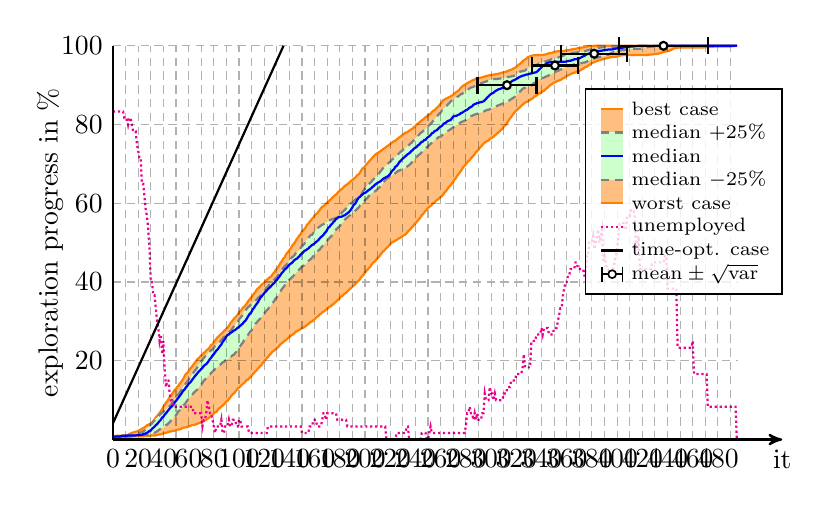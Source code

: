\begin{tikzpicture}[thick]


% plot data, scaled to 8cm
\begin{scope}[yscale=0.05, xscale=0.016]
\draw[draw=orange, fill=orange!50] (0.00, 0.50) -- (1.00, 0.50) -- (2.00, 0.63) -- (3.00, 0.63) -- (4.00, 0.63) -- (5.00, 0.63) -- (6.00, 0.63) -- (7.00, 0.63) -- (8.00, 0.63) -- (9.00, 0.63) -- (10.00, 0.63) -- (11.00, 0.63) -- (12.00, 0.63) -- (13.00, 0.63) -- (14.00, 0.75) -- (15.00, 0.75) -- (16.00, 0.83) -- (17.00, 0.83) -- (18.00, 0.83) -- (19.00, 0.83) -- (20.00, 0.83) -- (21.00, 0.83) -- (22.00, 0.83) -- (23.00, 0.83) -- (24.00, 0.83) -- (25.00, 0.94) -- (26.00, 0.94) -- (27.00, 0.94) -- (28.00, 0.94) -- (29.00, 0.94) -- (30.00, 1.05) -- (31.00, 1.05) -- (32.00, 1.05) -- (33.00, 1.05) -- (34.00, 1.05) -- (35.00, 1.18) -- (36.00, 1.24) -- (37.00, 1.31) -- (38.00, 1.31) -- (39.00, 1.43) -- (40.00, 1.55) -- (41.00, 1.64) -- (42.00, 1.71) -- (43.00, 1.79) -- (44.00, 1.88) -- (45.00, 2.05) -- (46.00, 2.05) -- (47.00, 2.18) -- (48.00, 2.18) -- (49.00, 2.27) -- (50.00, 2.39) -- (51.00, 2.52) -- (52.00, 2.52) -- (53.00, 2.61) -- (54.00, 2.72) -- (55.00, 2.91) -- (56.00, 3.04) -- (57.00, 3.09) -- (58.00, 3.09) -- (59.00, 3.18) -- (60.00, 3.32) -- (61.00, 3.40) -- (62.00, 3.56) -- (63.00, 3.66) -- (64.00, 3.66) -- (65.00, 3.76) -- (66.00, 3.89) -- (67.00, 4.02) -- (68.00, 4.14) -- (69.00, 4.22) -- (70.00, 4.43) -- (71.00, 4.56) -- (72.00, 4.79) -- (73.00, 4.88) -- (74.00, 5.08) -- (75.00, 5.25) -- (76.00, 5.49) -- (77.00, 5.76) -- (78.00, 6.04) -- (79.00, 6.25) -- (80.00, 6.64) -- (81.00, 6.93) -- (82.00, 7.03) -- (83.00, 7.44) -- (84.00, 7.89) -- (85.00, 8.06) -- (86.00, 8.39) -- (87.00, 8.61) -- (88.00, 8.93) -- (89.00, 9.23) -- (90.00, 9.67) -- (91.00, 9.87) -- (92.00, 10.28) -- (93.00, 10.68) -- (94.00, 11.16) -- (95.00, 11.51) -- (96.00, 11.70) -- (97.00, 12.12) -- (98.00, 12.56) -- (99.00, 12.94) -- (100.00, 13.20) -- (101.00, 13.48) -- (102.00, 13.84) -- (103.00, 14.15) -- (104.00, 14.32) -- (105.00, 14.67) -- (106.00, 15.11) -- (107.00, 15.19) -- (108.00, 15.52) -- (109.00, 15.84) -- (110.00, 16.24) -- (111.00, 16.59) -- (112.00, 16.94) -- (113.00, 17.30) -- (114.00, 17.60) -- (115.00, 18.04) -- (116.00, 18.32) -- (117.00, 18.74) -- (118.00, 18.98) -- (119.00, 19.53) -- (120.00, 19.96) -- (121.00, 20.34) -- (122.00, 20.65) -- (123.00, 20.97) -- (124.00, 21.41) -- (125.00, 21.70) -- (126.00, 22.11) -- (127.00, 22.42) -- (128.00, 22.62) -- (129.00, 22.95) -- (130.00, 23.20) -- (131.00, 23.44) -- (132.00, 23.81) -- (133.00, 24.23) -- (134.00, 24.46) -- (135.00, 24.69) -- (136.00, 25.02) -- (137.00, 25.23) -- (138.00, 25.51) -- (139.00, 25.80) -- (140.00, 26.05) -- (141.00, 26.30) -- (142.00, 26.55) -- (143.00, 26.73) -- (144.00, 27.00) -- (145.00, 27.38) -- (146.00, 27.51) -- (147.00, 27.75) -- (148.00, 27.90) -- (149.00, 28.07) -- (150.00, 28.32) -- (151.00, 28.40) -- (152.00, 28.63) -- (153.00, 28.83) -- (154.00, 29.11) -- (155.00, 29.31) -- (156.00, 29.64) -- (157.00, 29.87) -- (158.00, 29.98) -- (159.00, 30.27) -- (160.00, 30.56) -- (161.00, 30.87) -- (162.00, 31.18) -- (163.00, 31.36) -- (164.00, 31.77) -- (165.00, 31.97) -- (166.00, 32.29) -- (167.00, 32.50) -- (168.00, 32.67) -- (169.00, 32.94) -- (170.00, 33.23) -- (171.00, 33.51) -- (172.00, 33.77) -- (173.00, 33.90) -- (174.00, 34.25) -- (175.00, 34.38) -- (176.00, 34.74) -- (177.00, 35.02) -- (178.00, 35.36) -- (179.00, 35.63) -- (180.00, 35.94) -- (181.00, 36.37) -- (182.00, 36.48) -- (183.00, 36.85) -- (184.00, 37.08) -- (185.00, 37.23) -- (186.00, 37.65) -- (187.00, 37.91) -- (188.00, 38.30) -- (189.00, 38.51) -- (190.00, 38.82) -- (191.00, 39.12) -- (192.00, 39.41) -- (193.00, 39.76) -- (194.00, 40.06) -- (195.00, 40.35) -- (196.00, 40.77) -- (197.00, 41.26) -- (198.00, 41.56) -- (199.00, 41.94) -- (200.00, 42.47) -- (201.00, 42.84) -- (202.00, 43.10) -- (203.00, 43.55) -- (204.00, 43.79) -- (205.00, 44.38) -- (206.00, 44.76) -- (207.00, 45.07) -- (208.00, 45.30) -- (209.00, 45.78) -- (210.00, 46.11) -- (211.00, 46.42) -- (212.00, 46.83) -- (213.00, 47.28) -- (214.00, 47.69) -- (215.00, 47.92) -- (216.00, 48.30) -- (217.00, 48.61) -- (218.00, 48.90) -- (219.00, 49.30) -- (220.00, 49.69) -- (221.00, 49.97) -- (222.00, 50.23) -- (223.00, 50.28) -- (224.00, 50.53) -- (225.00, 50.69) -- (226.00, 50.88) -- (227.00, 51.11) -- (228.00, 51.29) -- (229.00, 51.45) -- (230.00, 51.74) -- (231.00, 51.90) -- (232.00, 52.09) -- (233.00, 52.40) -- (234.00, 52.81) -- (235.00, 53.13) -- (236.00, 53.42) -- (237.00, 53.86) -- (238.00, 54.12) -- (239.00, 54.61) -- (240.00, 54.92) -- (241.00, 55.29) -- (242.00, 55.70) -- (243.00, 56.03) -- (244.00, 56.45) -- (245.00, 56.99) -- (246.00, 57.23) -- (247.00, 57.68) -- (248.00, 58.09) -- (249.00, 58.41) -- (250.00, 58.87) -- (251.00, 59.13) -- (252.00, 59.30) -- (253.00, 59.63) -- (254.00, 60.02) -- (255.00, 60.12) -- (256.00, 60.55) -- (257.00, 60.82) -- (258.00, 61.02) -- (259.00, 61.33) -- (260.00, 61.67) -- (261.00, 61.84) -- (262.00, 62.25) -- (263.00, 62.69) -- (264.00, 63.05) -- (265.00, 63.42) -- (266.00, 63.93) -- (267.00, 64.29) -- (268.00, 64.64) -- (269.00, 65.06) -- (270.00, 65.54) -- (271.00, 66.06) -- (272.00, 66.35) -- (273.00, 66.95) -- (274.00, 67.34) -- (275.00, 67.78) -- (276.00, 68.18) -- (277.00, 68.73) -- (278.00, 69.23) -- (279.00, 69.51) -- (280.00, 69.92) -- (281.00, 70.30) -- (282.00, 70.74) -- (283.00, 70.95) -- (284.00, 71.41) -- (285.00, 71.72) -- (286.00, 72.10) -- (287.00, 72.49) -- (288.00, 72.96) -- (289.00, 73.29) -- (290.00, 73.57) -- (291.00, 74.11) -- (292.00, 74.38) -- (293.00, 74.76) -- (294.00, 75.11) -- (295.00, 75.44) -- (296.00, 75.63) -- (297.00, 75.84) -- (298.00, 75.95) -- (299.00, 76.37) -- (300.00, 76.53) -- (301.00, 76.73) -- (302.00, 76.92) -- (303.00, 77.23) -- (304.00, 77.48) -- (305.00, 77.77) -- (306.00, 78.06) -- (307.00, 78.34) -- (308.00, 78.68) -- (309.00, 78.90) -- (310.00, 79.49) -- (311.00, 79.78) -- (312.00, 80.00) -- (313.00, 80.56) -- (314.00, 81.08) -- (315.00, 81.56) -- (316.00, 81.94) -- (317.00, 82.38) -- (318.00, 82.85) -- (319.00, 83.22) -- (320.00, 83.54) -- (321.00, 83.83) -- (322.00, 84.17) -- (323.00, 84.42) -- (324.00, 84.76) -- (325.00, 85.04) -- (326.00, 85.32) -- (327.00, 85.59) -- (328.00, 85.73) -- (329.00, 85.84) -- (330.00, 86.09) -- (331.00, 86.27) -- (332.00, 86.48) -- (333.00, 86.65) -- (334.00, 86.94) -- (335.00, 87.23) -- (336.00, 87.35) -- (337.00, 87.62) -- (338.00, 87.90) -- (339.00, 87.95) -- (340.00, 88.22) -- (341.00, 88.47) -- (342.00, 88.58) -- (343.00, 88.91) -- (344.00, 89.17) -- (345.00, 89.41) -- (346.00, 89.75) -- (347.00, 90.02) -- (348.00, 90.23) -- (349.00, 90.41) -- (350.00, 90.64) -- (351.00, 90.80) -- (352.00, 90.95) -- (353.00, 91.08) -- (354.00, 91.20) -- (355.00, 91.31) -- (356.00, 91.48) -- (357.00, 91.79) -- (358.00, 91.85) -- (359.00, 92.09) -- (360.00, 92.33) -- (361.00, 92.50) -- (362.00, 92.63) -- (363.00, 92.81) -- (364.00, 92.96) -- (365.00, 93.12) -- (366.00, 93.12) -- (367.00, 93.29) -- (368.00, 93.47) -- (369.00, 93.54) -- (370.00, 93.65) -- (371.00, 93.81) -- (372.00, 94.01) -- (373.00, 94.21) -- (374.00, 94.40) -- (375.00, 94.66) -- (376.00, 94.70) -- (377.00, 94.98) -- (378.00, 95.13) -- (379.00, 95.41) -- (380.00, 95.61) -- (381.00, 95.72) -- (382.00, 95.88) -- (383.00, 96.00) -- (384.00, 96.11) -- (385.00, 96.29) -- (386.00, 96.30) -- (387.00, 96.42) -- (388.00, 96.58) -- (389.00, 96.59) -- (390.00, 96.74) -- (391.00, 96.83) -- (392.00, 96.83) -- (393.00, 96.94) -- (394.00, 97.05) -- (395.00, 97.10) -- (396.00, 97.14) -- (397.00, 97.15) -- (398.00, 97.17) -- (399.00, 97.23) -- (400.00, 97.25) -- (401.00, 97.37) -- (402.00, 97.44) -- (403.00, 97.57) -- (404.00, 97.57) -- (405.00, 97.63) -- (406.00, 97.65) -- (407.00, 97.65) -- (408.00, 97.66) -- (409.00, 97.66) -- (410.00, 97.66) -- (411.00, 97.66) -- (412.00, 97.66) -- (413.00, 97.66) -- (414.00, 97.66) -- (415.00, 97.66) -- (416.00, 97.66) -- (417.00, 97.66) -- (418.00, 97.67) -- (419.00, 97.68) -- (420.00, 97.68) -- (421.00, 97.68) -- (422.00, 97.68) -- (423.00, 97.69) -- (424.00, 97.69) -- (425.00, 97.74) -- (426.00, 97.76) -- (427.00, 97.78) -- (428.00, 97.82) -- (429.00, 97.86) -- (430.00, 97.91) -- (431.00, 97.91) -- (432.00, 97.99) -- (433.00, 98.04) -- (434.00, 98.11) -- (435.00, 98.22) -- (436.00, 98.34) -- (437.00, 98.44) -- (438.00, 98.53) -- (439.00, 98.60) -- (440.00, 98.68) -- (441.00, 98.71) -- (442.00, 98.82) -- (443.00, 98.97) -- (444.00, 99.21) -- (445.00, 99.33) -- (446.00, 99.43) -- (447.00, 99.49) -- (448.00, 99.52) -- (449.00, 99.54) -- (450.00, 99.54) -- (451.00, 99.54) -- (452.00, 99.54) -- (453.00, 99.54) -- (454.00, 99.54) -- (455.00, 99.54) -- (456.00, 99.54) -- (457.00, 99.54) -- (458.00, 99.54) -- (459.00, 99.55) -- (460.00, 99.56) -- (461.00, 99.56) -- (462.00, 99.56) -- (463.00, 99.56) -- (464.00, 99.56) -- (465.00, 99.56) -- (466.00, 99.57) -- (467.00, 99.58) -- (468.00, 99.59) -- (469.00, 99.60) -- (470.00, 99.63) -- (471.00, 99.65) -- (472.00, 99.67) -- (473.00, 99.69) -- (474.00, 99.72) -- (475.00, 99.74) -- (476.00, 99.76) -- (477.00, 99.80) -- (478.00, 99.81) -- (479.00, 99.81) -- (480.00, 99.81) -- (481.00, 99.81) -- (482.00, 99.81) -- (483.00, 99.81) -- (484.00, 99.81) -- (485.00, 99.81) -- (486.00, 99.81) -- (487.00, 99.81) -- (488.00, 99.82) -- (489.00, 99.82) -- (490.00, 99.84) -- (491.00, 99.89) -- (492.00, 99.89) -- (493.00, 99.95) -- (494.00, 99.99) -- (495.00, 100.00) -- (495.00, 100.00) -- (494.00, 100.00) -- (493.00, 100.00) -- (492.00, 100.00) -- (491.00, 100.00) -- (490.00, 100.00) -- (489.00, 100.00) -- (488.00, 100.00) -- (487.00, 100.00) -- (486.00, 100.00) -- (485.00, 100.00) -- (484.00, 100.00) -- (483.00, 100.00) -- (482.00, 100.00) -- (481.00, 100.00) -- (480.00, 100.00) -- (479.00, 100.00) -- (478.00, 100.00) -- (477.00, 100.00) -- (476.00, 100.00) -- (475.00, 100.00) -- (474.00, 100.00) -- (473.00, 100.00) -- (472.00, 100.00) -- (471.00, 100.00) -- (470.00, 100.00) -- (469.00, 100.00) -- (468.00, 100.00) -- (467.00, 100.00) -- (466.00, 100.00) -- (465.00, 100.00) -- (464.00, 100.00) -- (463.00, 100.00) -- (462.00, 100.00) -- (461.00, 100.00) -- (460.00, 100.00) -- (459.00, 100.00) -- (458.00, 100.00) -- (457.00, 100.00) -- (456.00, 100.00) -- (455.00, 100.00) -- (454.00, 100.00) -- (453.00, 100.00) -- (452.00, 100.00) -- (451.00, 100.00) -- (450.00, 100.00) -- (449.00, 100.00) -- (448.00, 100.00) -- (447.00, 100.00) -- (446.00, 100.00) -- (445.00, 100.00) -- (444.00, 100.00) -- (443.00, 100.00) -- (442.00, 100.00) -- (441.00, 100.00) -- (440.00, 100.00) -- (439.00, 100.00) -- (438.00, 100.00) -- (437.00, 100.00) -- (436.00, 100.00) -- (435.00, 100.00) -- (434.00, 100.00) -- (433.00, 100.00) -- (432.00, 100.00) -- (431.00, 100.00) -- (430.00, 100.00) -- (429.00, 100.00) -- (428.00, 100.00) -- (427.00, 100.00) -- (426.00, 100.00) -- (425.00, 100.00) -- (424.00, 100.00) -- (423.00, 100.00) -- (422.00, 100.00) -- (421.00, 100.00) -- (420.00, 100.00) -- (419.00, 100.00) -- (418.00, 100.00) -- (417.00, 100.00) -- (416.00, 100.00) -- (415.00, 100.00) -- (414.00, 100.00) -- (413.00, 100.00) -- (412.00, 100.00) -- (411.00, 100.00) -- (410.00, 100.00) -- (409.00, 100.00) -- (408.00, 100.00) -- (407.00, 100.00) -- (406.00, 100.00) -- (405.00, 100.00) -- (404.00, 100.00) -- (403.00, 100.00) -- (402.00, 100.00) -- (401.00, 100.00) -- (400.00, 100.00) -- (399.00, 100.00) -- (398.00, 100.00) -- (397.00, 100.00) -- (396.00, 100.00) -- (395.00, 100.00) -- (394.00, 100.00) -- (393.00, 100.00) -- (392.00, 100.00) -- (391.00, 100.00) -- (390.00, 100.00) -- (389.00, 100.00) -- (388.00, 100.00) -- (387.00, 100.00) -- (386.00, 100.00) -- (385.00, 100.00) -- (384.00, 100.00) -- (383.00, 100.00) -- (382.00, 100.00) -- (381.00, 99.98) -- (380.00, 99.98) -- (379.00, 99.97) -- (378.00, 99.94) -- (377.00, 99.89) -- (376.00, 99.82) -- (375.00, 99.73) -- (374.00, 99.65) -- (373.00, 99.59) -- (372.00, 99.56) -- (371.00, 99.49) -- (370.00, 99.47) -- (369.00, 99.41) -- (368.00, 99.31) -- (367.00, 99.22) -- (366.00, 99.22) -- (365.00, 99.15) -- (364.00, 99.08) -- (363.00, 99.00) -- (362.00, 98.95) -- (361.00, 98.88) -- (360.00, 98.79) -- (359.00, 98.79) -- (358.00, 98.73) -- (357.00, 98.66) -- (356.00, 98.63) -- (355.00, 98.63) -- (354.00, 98.63) -- (353.00, 98.62) -- (352.00, 98.57) -- (351.00, 98.51) -- (350.00, 98.39) -- (349.00, 98.30) -- (348.00, 98.20) -- (347.00, 98.11) -- (346.00, 98.10) -- (345.00, 98.01) -- (344.00, 97.89) -- (343.00, 97.77) -- (342.00, 97.74) -- (341.00, 97.69) -- (340.00, 97.68) -- (339.00, 97.68) -- (338.00, 97.68) -- (337.00, 97.66) -- (336.00, 97.66) -- (335.00, 97.62) -- (334.00, 97.60) -- (333.00, 97.53) -- (332.00, 97.46) -- (331.00, 97.35) -- (330.00, 97.20) -- (329.00, 97.06) -- (328.00, 96.71) -- (327.00, 96.51) -- (326.00, 96.34) -- (325.00, 96.05) -- (324.00, 95.69) -- (323.00, 95.45) -- (322.00, 95.24) -- (321.00, 94.91) -- (320.00, 94.64) -- (319.00, 94.40) -- (318.00, 94.28) -- (317.00, 94.08) -- (316.00, 93.90) -- (315.00, 93.88) -- (314.00, 93.67) -- (313.00, 93.55) -- (312.00, 93.44) -- (311.00, 93.35) -- (310.00, 93.28) -- (309.00, 93.19) -- (308.00, 93.11) -- (307.00, 93.01) -- (306.00, 92.92) -- (305.00, 92.86) -- (304.00, 92.79) -- (303.00, 92.73) -- (302.00, 92.69) -- (301.00, 92.67) -- (300.00, 92.60) -- (299.00, 92.54) -- (298.00, 92.45) -- (297.00, 92.38) -- (296.00, 92.33) -- (295.00, 92.19) -- (294.00, 92.10) -- (293.00, 92.01) -- (292.00, 91.92) -- (291.00, 91.86) -- (290.00, 91.81) -- (289.00, 91.73) -- (288.00, 91.64) -- (287.00, 91.44) -- (286.00, 91.33) -- (285.00, 91.21) -- (284.00, 91.00) -- (283.00, 90.82) -- (282.00, 90.65) -- (281.00, 90.50) -- (280.00, 90.28) -- (279.00, 90.09) -- (278.00, 89.89) -- (277.00, 89.66) -- (276.00, 89.34) -- (275.00, 88.95) -- (274.00, 88.59) -- (273.00, 88.38) -- (272.00, 88.13) -- (271.00, 87.90) -- (270.00, 87.57) -- (269.00, 87.34) -- (268.00, 87.20) -- (267.00, 87.01) -- (266.00, 86.85) -- (265.00, 86.66) -- (264.00, 86.56) -- (263.00, 86.31) -- (262.00, 86.17) -- (261.00, 85.74) -- (260.00, 85.28) -- (259.00, 84.96) -- (258.00, 84.52) -- (257.00, 84.26) -- (256.00, 83.91) -- (255.00, 83.60) -- (254.00, 83.49) -- (253.00, 83.15) -- (252.00, 82.75) -- (251.00, 82.56) -- (250.00, 82.32) -- (249.00, 82.03) -- (248.00, 81.89) -- (247.00, 81.58) -- (246.00, 81.26) -- (245.00, 81.09) -- (244.00, 80.78) -- (243.00, 80.51) -- (242.00, 80.19) -- (241.00, 80.08) -- (240.00, 79.65) -- (239.00, 79.37) -- (238.00, 79.05) -- (237.00, 78.80) -- (236.00, 78.69) -- (235.00, 78.40) -- (234.00, 78.17) -- (233.00, 77.99) -- (232.00, 77.95) -- (231.00, 77.66) -- (230.00, 77.42) -- (229.00, 77.11) -- (228.00, 76.96) -- (227.00, 76.66) -- (226.00, 76.44) -- (225.00, 76.18) -- (224.00, 75.81) -- (223.00, 75.81) -- (222.00, 75.54) -- (221.00, 75.25) -- (220.00, 75.06) -- (219.00, 74.81) -- (218.00, 74.56) -- (217.00, 74.39) -- (216.00, 74.11) -- (215.00, 73.90) -- (214.00, 73.68) -- (213.00, 73.42) -- (212.00, 73.16) -- (211.00, 72.99) -- (210.00, 72.74) -- (209.00, 72.59) -- (208.00, 72.35) -- (207.00, 71.97) -- (206.00, 71.65) -- (205.00, 71.29) -- (204.00, 70.90) -- (203.00, 70.60) -- (202.00, 70.14) -- (201.00, 69.88) -- (200.00, 69.40) -- (199.00, 68.98) -- (198.00, 68.87) -- (197.00, 68.38) -- (196.00, 67.78) -- (195.00, 67.37) -- (194.00, 67.18) -- (193.00, 66.81) -- (192.00, 66.42) -- (191.00, 66.31) -- (190.00, 65.89) -- (189.00, 65.75) -- (188.00, 65.41) -- (187.00, 65.15) -- (186.00, 64.79) -- (185.00, 64.71) -- (184.00, 64.35) -- (183.00, 64.14) -- (182.00, 63.71) -- (181.00, 63.52) -- (180.00, 63.16) -- (179.00, 62.95) -- (178.00, 62.57) -- (177.00, 62.22) -- (176.00, 62.01) -- (175.00, 61.71) -- (174.00, 61.42) -- (173.00, 61.03) -- (172.00, 60.80) -- (171.00, 60.40) -- (170.00, 60.17) -- (169.00, 59.88) -- (168.00, 59.60) -- (167.00, 59.25) -- (166.00, 59.11) -- (165.00, 58.74) -- (164.00, 58.25) -- (163.00, 57.88) -- (162.00, 57.47) -- (161.00, 57.23) -- (160.00, 56.90) -- (159.00, 56.36) -- (158.00, 56.10) -- (157.00, 55.66) -- (156.00, 55.30) -- (155.00, 54.83) -- (154.00, 54.59) -- (153.00, 53.94) -- (152.00, 53.49) -- (151.00, 53.10) -- (150.00, 52.80) -- (149.00, 52.16) -- (148.00, 51.90) -- (147.00, 51.35) -- (146.00, 51.02) -- (145.00, 50.43) -- (144.00, 49.91) -- (143.00, 49.57) -- (142.00, 49.11) -- (141.00, 48.55) -- (140.00, 48.08) -- (139.00, 47.67) -- (138.00, 47.31) -- (137.00, 46.81) -- (136.00, 46.17) -- (135.00, 45.90) -- (134.00, 45.29) -- (133.00, 44.90) -- (132.00, 44.35) -- (131.00, 43.74) -- (130.00, 43.42) -- (129.00, 43.02) -- (128.00, 42.46) -- (127.00, 42.11) -- (126.00, 41.65) -- (125.00, 41.31) -- (124.00, 41.13) -- (123.00, 40.82) -- (122.00, 40.52) -- (121.00, 40.26) -- (120.00, 39.88) -- (119.00, 39.61) -- (118.00, 39.38) -- (117.00, 38.95) -- (116.00, 38.66) -- (115.00, 38.35) -- (114.00, 38.06) -- (113.00, 37.47) -- (112.00, 37.10) -- (111.00, 36.62) -- (110.00, 36.22) -- (109.00, 35.82) -- (108.00, 35.39) -- (107.00, 35.02) -- (106.00, 34.45) -- (105.00, 34.08) -- (104.00, 33.66) -- (103.00, 33.48) -- (102.00, 32.93) -- (101.00, 32.65) -- (100.00, 32.27) -- (99.00, 31.73) -- (98.00, 31.34) -- (97.00, 31.02) -- (96.00, 30.65) -- (95.00, 30.25) -- (94.00, 29.82) -- (93.00, 29.47) -- (92.00, 28.87) -- (91.00, 28.49) -- (90.00, 28.11) -- (89.00, 27.84) -- (88.00, 27.54) -- (87.00, 27.15) -- (86.00, 26.87) -- (85.00, 26.62) -- (84.00, 26.23) -- (83.00, 25.98) -- (82.00, 25.54) -- (81.00, 25.19) -- (80.00, 24.65) -- (79.00, 24.15) -- (78.00, 24.04) -- (77.00, 23.55) -- (76.00, 23.06) -- (75.00, 22.85) -- (74.00, 22.59) -- (73.00, 22.19) -- (72.00, 21.98) -- (71.00, 21.58) -- (70.00, 21.38) -- (69.00, 20.97) -- (68.00, 20.65) -- (67.00, 20.43) -- (66.00, 19.95) -- (65.00, 19.55) -- (64.00, 19.07) -- (63.00, 18.64) -- (62.00, 18.29) -- (61.00, 17.87) -- (60.00, 17.39) -- (59.00, 16.91) -- (58.00, 16.72) -- (57.00, 16.17) -- (56.00, 15.54) -- (55.00, 15.05) -- (54.00, 14.55) -- (53.00, 14.26) -- (52.00, 13.65) -- (51.00, 13.38) -- (50.00, 12.87) -- (49.00, 12.58) -- (48.00, 12.09) -- (47.00, 11.67) -- (46.00, 11.09) -- (45.00, 10.83) -- (44.00, 10.20) -- (43.00, 9.65) -- (42.00, 9.30) -- (41.00, 8.82) -- (40.00, 8.30) -- (39.00, 7.72) -- (38.00, 7.20) -- (37.00, 6.76) -- (36.00, 6.34) -- (35.00, 5.94) -- (34.00, 5.61) -- (33.00, 5.09) -- (32.00, 4.62) -- (31.00, 4.31) -- (30.00, 4.11) -- (29.00, 3.95) -- (28.00, 3.69) -- (27.00, 3.61) -- (26.00, 3.34) -- (25.00, 3.10) -- (24.00, 2.91) -- (23.00, 2.73) -- (22.00, 2.50) -- (21.00, 2.37) -- (20.00, 2.22) -- (19.00, 2.01) -- (18.00, 2.01) -- (17.00, 1.88) -- (16.00, 1.78) -- (15.00, 1.69) -- (14.00, 1.58) -- (13.00, 1.38) -- (12.00, 1.23) -- (11.00, 1.10) -- (10.00, 1.10) -- (9.00, 1.02) -- (8.00, 1.02) -- (7.00, 1.02) -- (6.00, 0.98) -- (5.00, 0.98) -- (4.00, 0.98) -- (3.00, 0.95) -- (2.00, 0.84) -- (1.00, 0.79) -- (0.00, 0.69);
\draw[gray, densely dashed, fill=green!20] (0.00, 0.69) -- (1.00, 0.69) -- (2.00, 0.79) -- (3.00, 0.79) -- (4.00, 0.79) -- (5.00, 0.79) -- (6.00, 0.79) -- (7.00, 0.79) -- (8.00, 0.87) -- (9.00, 0.93) -- (10.00, 0.95) -- (11.00, 0.95) -- (12.00, 0.98) -- (13.00, 0.98) -- (14.00, 0.98) -- (15.00, 1.01) -- (16.00, 1.02) -- (17.00, 1.04) -- (18.00, 1.04) -- (19.00, 1.05) -- (20.00, 1.05) -- (21.00, 1.05) -- (22.00, 1.12) -- (23.00, 1.12) -- (24.00, 1.12) -- (25.00, 1.12) -- (26.00, 1.14) -- (27.00, 1.18) -- (28.00, 1.24) -- (29.00, 1.24) -- (30.00, 1.27) -- (31.00, 1.52) -- (32.00, 1.60) -- (33.00, 1.72) -- (34.00, 1.91) -- (35.00, 2.11) -- (36.00, 2.33) -- (37.00, 2.58) -- (38.00, 2.75) -- (39.00, 2.89) -- (40.00, 3.06) -- (41.00, 3.30) -- (42.00, 3.67) -- (43.00, 3.77) -- (44.00, 4.12) -- (45.00, 4.41) -- (46.00, 4.81) -- (47.00, 5.01) -- (48.00, 5.53) -- (49.00, 5.98) -- (50.00, 6.13) -- (51.00, 6.72) -- (52.00, 7.18) -- (53.00, 7.46) -- (54.00, 7.94) -- (55.00, 8.24) -- (56.00, 8.77) -- (57.00, 8.95) -- (58.00, 9.47) -- (59.00, 9.93) -- (60.00, 10.45) -- (61.00, 10.68) -- (62.00, 11.15) -- (63.00, 11.42) -- (64.00, 11.85) -- (65.00, 12.15) -- (66.00, 12.45) -- (67.00, 12.70) -- (68.00, 13.23) -- (69.00, 13.84) -- (70.00, 13.93) -- (71.00, 14.36) -- (72.00, 14.94) -- (73.00, 15.21) -- (74.00, 15.64) -- (75.00, 15.93) -- (76.00, 16.34) -- (77.00, 16.53) -- (78.00, 16.95) -- (79.00, 17.25) -- (80.00, 17.53) -- (81.00, 17.89) -- (82.00, 18.04) -- (83.00, 18.44) -- (84.00, 18.84) -- (85.00, 19.01) -- (86.00, 19.24) -- (87.00, 19.61) -- (88.00, 19.73) -- (89.00, 20.03) -- (90.00, 20.21) -- (91.00, 20.45) -- (92.00, 20.59) -- (93.00, 20.93) -- (94.00, 21.11) -- (95.00, 21.42) -- (96.00, 21.54) -- (97.00, 22.00) -- (98.00, 22.34) -- (99.00, 22.89) -- (100.00, 23.21) -- (101.00, 23.70) -- (102.00, 24.23) -- (103.00, 24.59) -- (104.00, 25.17) -- (105.00, 25.45) -- (106.00, 25.97) -- (107.00, 26.49) -- (108.00, 27.01) -- (109.00, 27.41) -- (110.00, 27.74) -- (111.00, 28.30) -- (112.00, 28.85) -- (113.00, 29.44) -- (114.00, 29.67) -- (115.00, 30.15) -- (116.00, 30.42) -- (117.00, 30.81) -- (118.00, 31.27) -- (119.00, 31.56) -- (120.00, 32.02) -- (121.00, 32.42) -- (122.00, 32.83) -- (123.00, 33.09) -- (124.00, 33.64) -- (125.00, 33.95) -- (126.00, 34.42) -- (127.00, 34.81) -- (128.00, 35.25) -- (129.00, 35.79) -- (130.00, 36.10) -- (131.00, 36.65) -- (132.00, 37.19) -- (133.00, 37.65) -- (134.00, 38.20) -- (135.00, 38.60) -- (136.00, 39.03) -- (137.00, 39.46) -- (138.00, 39.72) -- (139.00, 40.21) -- (140.00, 40.62) -- (141.00, 40.88) -- (142.00, 41.21) -- (143.00, 41.49) -- (144.00, 41.91) -- (145.00, 42.34) -- (146.00, 42.52) -- (147.00, 42.89) -- (148.00, 43.24) -- (149.00, 43.61) -- (150.00, 43.90) -- (151.00, 44.06) -- (152.00, 44.45) -- (153.00, 44.56) -- (154.00, 45.04) -- (155.00, 45.31) -- (156.00, 45.64) -- (157.00, 45.82) -- (158.00, 46.22) -- (159.00, 46.60) -- (160.00, 47.07) -- (161.00, 47.26) -- (162.00, 47.67) -- (163.00, 48.03) -- (164.00, 48.22) -- (165.00, 48.71) -- (166.00, 49.05) -- (167.00, 49.39) -- (168.00, 49.73) -- (169.00, 50.18) -- (170.00, 50.51) -- (171.00, 50.93) -- (172.00, 51.27) -- (173.00, 51.56) -- (174.00, 51.94) -- (175.00, 52.42) -- (176.00, 52.89) -- (177.00, 53.35) -- (178.00, 53.61) -- (179.00, 53.93) -- (180.00, 54.21) -- (181.00, 54.67) -- (182.00, 55.15) -- (183.00, 55.41) -- (184.00, 55.89) -- (185.00, 56.16) -- (186.00, 56.41) -- (187.00, 56.71) -- (188.00, 56.94) -- (189.00, 57.19) -- (190.00, 57.56) -- (191.00, 57.75) -- (192.00, 58.07) -- (193.00, 58.30) -- (194.00, 58.68) -- (195.00, 58.94) -- (196.00, 59.45) -- (197.00, 59.64) -- (198.00, 60.05) -- (199.00, 60.39) -- (200.00, 60.81) -- (201.00, 61.11) -- (202.00, 61.37) -- (203.00, 61.85) -- (204.00, 62.10) -- (205.00, 62.40) -- (206.00, 62.77) -- (207.00, 62.97) -- (208.00, 63.06) -- (209.00, 63.26) -- (210.00, 63.66) -- (211.00, 63.91) -- (212.00, 64.25) -- (213.00, 64.58) -- (214.00, 64.93) -- (215.00, 65.45) -- (216.00, 65.86) -- (217.00, 66.21) -- (218.00, 66.38) -- (219.00, 66.57) -- (220.00, 66.77) -- (221.00, 66.96) -- (222.00, 67.21) -- (223.00, 67.38) -- (224.00, 67.63) -- (225.00, 67.90) -- (226.00, 68.19) -- (227.00, 68.30) -- (228.00, 68.46) -- (229.00, 68.59) -- (230.00, 68.67) -- (231.00, 68.79) -- (232.00, 69.00) -- (233.00, 69.22) -- (234.00, 69.51) -- (235.00, 69.69) -- (236.00, 70.02) -- (237.00, 70.33) -- (238.00, 70.69) -- (239.00, 71.15) -- (240.00, 71.53) -- (241.00, 71.74) -- (242.00, 72.16) -- (243.00, 72.36) -- (244.00, 72.61) -- (245.00, 73.02) -- (246.00, 73.43) -- (247.00, 73.56) -- (248.00, 73.98) -- (249.00, 74.26) -- (250.00, 74.49) -- (251.00, 74.82) -- (252.00, 75.08) -- (253.00, 75.37) -- (254.00, 75.67) -- (255.00, 76.04) -- (256.00, 76.19) -- (257.00, 76.43) -- (258.00, 76.73) -- (259.00, 76.86) -- (260.00, 76.94) -- (261.00, 77.25) -- (262.00, 77.48) -- (263.00, 77.65) -- (264.00, 77.94) -- (265.00, 78.25) -- (266.00, 78.43) -- (267.00, 78.62) -- (268.00, 78.85) -- (269.00, 79.05) -- (270.00, 79.33) -- (271.00, 79.50) -- (272.00, 79.76) -- (273.00, 79.97) -- (274.00, 80.07) -- (275.00, 80.38) -- (276.00, 80.56) -- (277.00, 80.74) -- (278.00, 80.83) -- (279.00, 81.00) -- (280.00, 81.12) -- (281.00, 81.39) -- (282.00, 81.54) -- (283.00, 81.80) -- (284.00, 82.14) -- (285.00, 82.25) -- (286.00, 82.39) -- (287.00, 82.53) -- (288.00, 82.65) -- (289.00, 82.73) -- (290.00, 82.84) -- (291.00, 83.00) -- (292.00, 83.00) -- (293.00, 83.13) -- (294.00, 83.26) -- (295.00, 83.42) -- (296.00, 83.58) -- (297.00, 83.75) -- (298.00, 83.76) -- (299.00, 83.88) -- (300.00, 84.05) -- (301.00, 84.23) -- (302.00, 84.28) -- (303.00, 84.43) -- (304.00, 84.55) -- (305.00, 84.80) -- (306.00, 84.90) -- (307.00, 85.03) -- (308.00, 85.15) -- (309.00, 85.33) -- (310.00, 85.38) -- (311.00, 85.57) -- (312.00, 85.65) -- (313.00, 85.89) -- (314.00, 86.03) -- (315.00, 86.26) -- (316.00, 86.45) -- (317.00, 86.66) -- (318.00, 86.87) -- (319.00, 87.09) -- (320.00, 87.39) -- (321.00, 87.83) -- (322.00, 88.05) -- (323.00, 88.42) -- (324.00, 88.71) -- (325.00, 89.09) -- (326.00, 89.26) -- (327.00, 89.35) -- (328.00, 89.45) -- (329.00, 89.51) -- (330.00, 89.66) -- (331.00, 89.85) -- (332.00, 89.95) -- (333.00, 90.24) -- (334.00, 90.52) -- (335.00, 90.67) -- (336.00, 90.92) -- (337.00, 91.33) -- (338.00, 91.52) -- (339.00, 91.63) -- (340.00, 91.73) -- (341.00, 91.82) -- (342.00, 91.94) -- (343.00, 92.13) -- (344.00, 92.21) -- (345.00, 92.36) -- (346.00, 92.54) -- (347.00, 92.72) -- (348.00, 92.88) -- (349.00, 93.03) -- (350.00, 93.18) -- (351.00, 93.33) -- (352.00, 93.58) -- (353.00, 93.63) -- (354.00, 93.80) -- (355.00, 93.98) -- (356.00, 94.04) -- (357.00, 94.25) -- (358.00, 94.44) -- (359.00, 94.61) -- (360.00, 94.75) -- (361.00, 94.83) -- (362.00, 94.91) -- (363.00, 94.94) -- (364.00, 95.07) -- (365.00, 95.16) -- (366.00, 95.26) -- (367.00, 95.33) -- (368.00, 95.37) -- (369.00, 95.42) -- (370.00, 95.42) -- (371.00, 95.54) -- (372.00, 95.61) -- (373.00, 95.73) -- (374.00, 95.73) -- (375.00, 95.85) -- (376.00, 96.00) -- (377.00, 96.14) -- (378.00, 96.34) -- (379.00, 96.41) -- (380.00, 96.51) -- (381.00, 96.66) -- (382.00, 96.80) -- (383.00, 96.92) -- (384.00, 97.00) -- (385.00, 97.09) -- (386.00, 97.09) -- (387.00, 97.24) -- (388.00, 97.32) -- (389.00, 97.40) -- (390.00, 97.49) -- (391.00, 97.56) -- (392.00, 97.65) -- (393.00, 97.75) -- (394.00, 97.97) -- (395.00, 98.08) -- (396.00, 98.26) -- (397.00, 98.40) -- (398.00, 98.48) -- (399.00, 98.65) -- (400.00, 98.66) -- (401.00, 98.77) -- (402.00, 98.82) -- (403.00, 98.86) -- (404.00, 98.91) -- (405.00, 98.95) -- (406.00, 98.97) -- (407.00, 99.02) -- (408.00, 99.05) -- (409.00, 99.11) -- (410.00, 99.16) -- (411.00, 99.20) -- (412.00, 99.22) -- (413.00, 99.22) -- (414.00, 99.22) -- (415.00, 99.22) -- (416.00, 99.22) -- (417.00, 99.22) -- (418.00, 99.22) -- (419.00, 99.23) -- (420.00, 99.26) -- (421.00, 99.37) -- (422.00, 99.43) -- (423.00, 99.57) -- (424.00, 99.68) -- (425.00, 99.73) -- (426.00, 99.78) -- (427.00, 99.80) -- (428.00, 99.84) -- (429.00, 99.89) -- (430.00, 99.89) -- (431.00, 99.91) -- (432.00, 99.91) -- (433.00, 99.91) -- (434.00, 99.91) -- (435.00, 99.92) -- (436.00, 99.92) -- (437.00, 99.92) -- (438.00, 99.92) -- (439.00, 99.92) -- (440.00, 99.92) -- (441.00, 99.92) -- (442.00, 99.92) -- (443.00, 99.92) -- (444.00, 99.92) -- (445.00, 99.93) -- (446.00, 99.95) -- (447.00, 99.98) -- (448.00, 99.98) -- (449.00, 99.98) -- (450.00, 99.98) -- (451.00, 99.98) -- (452.00, 99.98) -- (453.00, 99.98) -- (454.00, 99.98) -- (455.00, 99.98) -- (456.00, 99.98) -- (457.00, 99.98) -- (458.00, 99.98) -- (459.00, 99.98) -- (460.00, 99.99) -- (461.00, 100.00) -- (462.00, 100.00) -- (463.00, 100.00) -- (464.00, 100.00) -- (465.00, 100.00) -- (466.00, 100.00) -- (467.00, 100.00) -- (468.00, 100.00) -- (469.00, 100.00) -- (470.00, 100.00) -- (471.00, 100.00) -- (472.00, 100.00) -- (473.00, 100.00) -- (474.00, 100.00) -- (475.00, 100.00) -- (476.00, 100.00) -- (477.00, 100.00) -- (478.00, 100.00) -- (479.00, 100.00) -- (480.00, 100.00) -- (481.00, 100.00) -- (482.00, 100.00) -- (483.00, 100.00) -- (484.00, 100.00) -- (485.00, 100.00) -- (486.00, 100.00) -- (487.00, 100.00) -- (488.00, 100.00) -- (489.00, 100.00) -- (490.00, 100.00) -- (491.00, 100.00) -- (492.00, 100.00) -- (493.00, 100.00) -- (494.00, 100.00) -- (495.00, 100.00) -- (495.00, 100.00) -- (494.00, 100.00) -- (493.00, 100.00) -- (492.00, 100.00) -- (491.00, 100.00) -- (490.00, 100.00) -- (489.00, 100.00) -- (488.00, 100.00) -- (487.00, 100.00) -- (486.00, 100.00) -- (485.00, 100.00) -- (484.00, 100.00) -- (483.00, 100.00) -- (482.00, 100.00) -- (481.00, 100.00) -- (480.00, 100.00) -- (479.00, 100.00) -- (478.00, 100.00) -- (477.00, 100.00) -- (476.00, 100.00) -- (475.00, 100.00) -- (474.00, 100.00) -- (473.00, 100.00) -- (472.00, 100.00) -- (471.00, 100.00) -- (470.00, 100.00) -- (469.00, 100.00) -- (468.00, 100.00) -- (467.00, 100.00) -- (466.00, 100.00) -- (465.00, 100.00) -- (464.00, 100.00) -- (463.00, 100.00) -- (462.00, 100.00) -- (461.00, 100.00) -- (460.00, 100.00) -- (459.00, 100.00) -- (458.00, 100.00) -- (457.00, 100.00) -- (456.00, 100.00) -- (455.00, 100.00) -- (454.00, 100.00) -- (453.00, 100.00) -- (452.00, 100.00) -- (451.00, 100.00) -- (450.00, 100.00) -- (449.00, 100.00) -- (448.00, 100.00) -- (447.00, 100.00) -- (446.00, 100.00) -- (445.00, 100.00) -- (444.00, 100.00) -- (443.00, 100.00) -- (442.00, 100.00) -- (441.00, 100.00) -- (440.00, 100.00) -- (439.00, 100.00) -- (438.00, 100.00) -- (437.00, 100.00) -- (436.00, 100.00) -- (435.00, 100.00) -- (434.00, 100.00) -- (433.00, 100.00) -- (432.00, 100.00) -- (431.00, 100.00) -- (430.00, 100.00) -- (429.00, 100.00) -- (428.00, 100.00) -- (427.00, 100.00) -- (426.00, 100.00) -- (425.00, 100.00) -- (424.00, 100.00) -- (423.00, 100.00) -- (422.00, 100.00) -- (421.00, 100.00) -- (420.00, 100.00) -- (419.00, 100.00) -- (418.00, 100.00) -- (417.00, 100.00) -- (416.00, 100.00) -- (415.00, 100.00) -- (414.00, 99.98) -- (413.00, 99.98) -- (412.00, 99.94) -- (411.00, 99.94) -- (410.00, 99.93) -- (409.00, 99.92) -- (408.00, 99.89) -- (407.00, 99.82) -- (406.00, 99.76) -- (405.00, 99.72) -- (404.00, 99.72) -- (403.00, 99.72) -- (402.00, 99.72) -- (401.00, 99.69) -- (400.00, 99.68) -- (399.00, 99.65) -- (398.00, 99.63) -- (397.00, 99.63) -- (396.00, 99.63) -- (395.00, 99.63) -- (394.00, 99.63) -- (393.00, 99.63) -- (392.00, 99.63) -- (391.00, 99.63) -- (390.00, 99.63) -- (389.00, 99.62) -- (388.00, 99.60) -- (387.00, 99.58) -- (386.00, 99.52) -- (385.00, 99.42) -- (384.00, 99.37) -- (383.00, 99.37) -- (382.00, 99.29) -- (381.00, 99.24) -- (380.00, 99.17) -- (379.00, 99.08) -- (378.00, 98.99) -- (377.00, 98.88) -- (376.00, 98.81) -- (375.00, 98.71) -- (374.00, 98.55) -- (373.00, 98.48) -- (372.00, 98.48) -- (371.00, 98.47) -- (370.00, 98.42) -- (369.00, 98.36) -- (368.00, 98.33) -- (367.00, 98.27) -- (366.00, 98.22) -- (365.00, 98.17) -- (364.00, 98.09) -- (363.00, 98.05) -- (362.00, 97.95) -- (361.00, 97.87) -- (360.00, 97.80) -- (359.00, 97.73) -- (358.00, 97.59) -- (357.00, 97.46) -- (356.00, 97.32) -- (355.00, 97.17) -- (354.00, 97.15) -- (353.00, 97.00) -- (352.00, 96.91) -- (351.00, 96.88) -- (350.00, 96.77) -- (349.00, 96.66) -- (348.00, 96.62) -- (347.00, 96.46) -- (346.00, 96.34) -- (345.00, 96.23) -- (344.00, 96.06) -- (343.00, 96.03) -- (342.00, 95.89) -- (341.00, 95.86) -- (340.00, 95.74) -- (339.00, 95.55) -- (338.00, 95.52) -- (337.00, 95.29) -- (336.00, 95.13) -- (335.00, 95.08) -- (334.00, 94.85) -- (333.00, 94.77) -- (332.00, 94.61) -- (331.00, 94.59) -- (330.00, 94.35) -- (329.00, 94.14) -- (328.00, 93.99) -- (327.00, 93.76) -- (326.00, 93.64) -- (325.00, 93.57) -- (324.00, 93.52) -- (323.00, 93.41) -- (322.00, 93.16) -- (321.00, 93.02) -- (320.00, 92.70) -- (319.00, 92.46) -- (318.00, 92.36) -- (317.00, 92.29) -- (316.00, 92.22) -- (315.00, 92.17) -- (314.00, 92.13) -- (313.00, 92.06) -- (312.00, 91.96) -- (311.00, 91.93) -- (310.00, 91.84) -- (309.00, 91.78) -- (308.00, 91.73) -- (307.00, 91.69) -- (306.00, 91.65) -- (305.00, 91.59) -- (304.00, 91.59) -- (303.00, 91.55) -- (302.00, 91.53) -- (301.00, 91.48) -- (300.00, 91.44) -- (299.00, 91.36) -- (298.00, 91.24) -- (297.00, 91.08) -- (296.00, 90.91) -- (295.00, 90.84) -- (294.00, 90.73) -- (293.00, 90.60) -- (292.00, 90.47) -- (291.00, 90.40) -- (290.00, 90.20) -- (289.00, 89.95) -- (288.00, 89.88) -- (287.00, 89.74) -- (286.00, 89.60) -- (285.00, 89.47) -- (284.00, 89.41) -- (283.00, 89.20) -- (282.00, 88.98) -- (281.00, 88.85) -- (280.00, 88.55) -- (279.00, 88.40) -- (278.00, 88.11) -- (277.00, 87.77) -- (276.00, 87.73) -- (275.00, 87.44) -- (274.00, 87.19) -- (273.00, 87.02) -- (272.00, 86.82) -- (271.00, 86.53) -- (270.00, 86.29) -- (269.00, 86.11) -- (268.00, 85.91) -- (267.00, 85.51) -- (266.00, 85.22) -- (265.00, 84.85) -- (264.00, 84.61) -- (263.00, 84.21) -- (262.00, 83.85) -- (261.00, 83.57) -- (260.00, 83.07) -- (259.00, 82.78) -- (258.00, 82.46) -- (257.00, 81.95) -- (256.00, 81.70) -- (255.00, 81.24) -- (254.00, 80.94) -- (253.00, 80.49) -- (252.00, 80.16) -- (251.00, 79.87) -- (250.00, 79.58) -- (249.00, 79.32) -- (248.00, 78.94) -- (247.00, 78.53) -- (246.00, 78.35) -- (245.00, 78.02) -- (244.00, 77.85) -- (243.00, 77.47) -- (242.00, 77.07) -- (241.00, 76.71) -- (240.00, 76.46) -- (239.00, 76.12) -- (238.00, 75.78) -- (237.00, 75.41) -- (236.00, 75.18) -- (235.00, 74.85) -- (234.00, 74.64) -- (233.00, 74.33) -- (232.00, 73.99) -- (231.00, 73.77) -- (230.00, 73.54) -- (229.00, 73.25) -- (228.00, 73.02) -- (227.00, 72.70) -- (226.00, 72.36) -- (225.00, 72.02) -- (224.00, 71.74) -- (223.00, 71.49) -- (222.00, 71.24) -- (221.00, 70.98) -- (220.00, 70.54) -- (219.00, 70.36) -- (218.00, 70.04) -- (217.00, 69.70) -- (216.00, 69.39) -- (215.00, 69.04) -- (214.00, 68.83) -- (213.00, 68.41) -- (212.00, 67.98) -- (211.00, 67.54) -- (210.00, 67.22) -- (209.00, 66.94) -- (208.00, 66.56) -- (207.00, 66.15) -- (206.00, 65.91) -- (205.00, 65.48) -- (204.00, 65.13) -- (203.00, 64.93) -- (202.00, 64.61) -- (201.00, 64.27) -- (200.00, 63.84) -- (199.00, 63.31) -- (198.00, 62.78) -- (197.00, 62.18) -- (196.00, 62.04) -- (195.00, 61.66) -- (194.00, 61.37) -- (193.00, 61.10) -- (192.00, 60.85) -- (191.00, 60.51) -- (190.00, 60.28) -- (189.00, 59.99) -- (188.00, 59.79) -- (187.00, 59.39) -- (186.00, 59.00) -- (185.00, 58.69) -- (184.00, 58.34) -- (183.00, 58.04) -- (182.00, 57.82) -- (181.00, 57.37) -- (180.00, 57.06) -- (179.00, 56.91) -- (178.00, 56.46) -- (177.00, 56.30) -- (176.00, 56.19) -- (175.00, 56.07) -- (174.00, 55.92) -- (173.00, 55.87) -- (172.00, 55.67) -- (171.00, 55.50) -- (170.00, 55.30) -- (169.00, 55.21) -- (168.00, 54.89) -- (167.00, 54.69) -- (166.00, 54.55) -- (165.00, 54.35) -- (164.00, 54.06) -- (163.00, 53.83) -- (162.00, 53.45) -- (161.00, 53.19) -- (160.00, 52.86) -- (159.00, 52.48) -- (158.00, 52.00) -- (157.00, 51.94) -- (156.00, 51.60) -- (155.00, 51.14) -- (154.00, 50.79) -- (153.00, 50.34) -- (152.00, 49.76) -- (151.00, 49.43) -- (150.00, 49.09) -- (149.00, 48.70) -- (148.00, 48.28) -- (147.00, 47.86) -- (146.00, 47.60) -- (145.00, 47.33) -- (144.00, 46.82) -- (143.00, 46.49) -- (142.00, 46.29) -- (141.00, 45.81) -- (140.00, 45.35) -- (139.00, 44.84) -- (138.00, 44.60) -- (137.00, 44.25) -- (136.00, 43.85) -- (135.00, 43.53) -- (134.00, 43.12) -- (133.00, 42.70) -- (132.00, 42.27) -- (131.00, 41.68) -- (130.00, 41.27) -- (129.00, 40.93) -- (128.00, 40.65) -- (127.00, 40.14) -- (126.00, 40.00) -- (125.00, 39.59) -- (124.00, 39.29) -- (123.00, 38.86) -- (122.00, 38.59) -- (121.00, 38.15) -- (120.00, 37.78) -- (119.00, 37.45) -- (118.00, 36.91) -- (117.00, 36.51) -- (116.00, 36.18) -- (115.00, 35.98) -- (114.00, 35.57) -- (113.00, 35.26) -- (112.00, 35.04) -- (111.00, 34.81) -- (110.00, 34.53) -- (109.00, 34.07) -- (108.00, 33.80) -- (107.00, 33.56) -- (106.00, 33.16) -- (105.00, 32.76) -- (104.00, 32.44) -- (103.00, 31.73) -- (102.00, 31.26) -- (101.00, 30.92) -- (100.00, 30.48) -- (99.00, 29.97) -- (98.00, 29.62) -- (97.00, 29.16) -- (96.00, 28.79) -- (95.00, 28.38) -- (94.00, 27.86) -- (93.00, 27.52) -- (92.00, 27.23) -- (91.00, 27.00) -- (90.00, 26.65) -- (89.00, 26.37) -- (88.00, 26.03) -- (87.00, 25.68) -- (86.00, 25.29) -- (85.00, 24.88) -- (84.00, 24.62) -- (83.00, 24.34) -- (82.00, 23.97) -- (81.00, 23.79) -- (80.00, 23.34) -- (79.00, 22.89) -- (78.00, 22.74) -- (77.00, 22.40) -- (76.00, 22.13) -- (75.00, 21.68) -- (74.00, 21.39) -- (73.00, 21.13) -- (72.00, 20.68) -- (71.00, 20.38) -- (70.00, 19.79) -- (69.00, 19.33) -- (68.00, 19.05) -- (67.00, 18.42) -- (66.00, 17.82) -- (65.00, 17.56) -- (64.00, 17.06) -- (63.00, 16.63) -- (62.00, 16.03) -- (61.00, 15.70) -- (60.00, 15.22) -- (59.00, 14.74) -- (58.00, 14.34) -- (57.00, 13.82) -- (56.00, 13.52) -- (55.00, 12.97) -- (54.00, 12.44) -- (53.00, 11.96) -- (52.00, 11.53) -- (51.00, 11.02) -- (50.00, 10.68) -- (49.00, 10.30) -- (48.00, 9.76) -- (47.00, 9.27) -- (46.00, 8.78) -- (45.00, 8.49) -- (44.00, 8.13) -- (43.00, 7.88) -- (42.00, 7.53) -- (41.00, 7.44) -- (40.00, 7.06) -- (39.00, 6.86) -- (38.00, 6.58) -- (37.00, 6.25) -- (36.00, 5.96) -- (35.00, 5.52) -- (34.00, 5.30) -- (33.00, 4.83) -- (32.00, 4.61) -- (31.00, 4.09) -- (30.00, 3.85) -- (29.00, 3.51) -- (28.00, 3.16) -- (27.00, 2.85) -- (26.00, 2.52) -- (25.00, 2.29) -- (24.00, 2.03) -- (23.00, 1.87) -- (22.00, 1.78) -- (21.00, 1.63) -- (20.00, 1.48) -- (19.00, 1.32) -- (18.00, 1.24) -- (17.00, 1.21) -- (16.00, 1.12) -- (15.00, 1.05) -- (14.00, 1.04) -- (13.00, 1.02) -- (12.00, 1.02) -- (11.00, 1.02) -- (10.00, 1.02) -- (9.00, 0.98) -- (8.00, 0.98) -- (7.00, 0.96) -- (6.00, 0.95) -- (5.00, 0.93) -- (4.00, 0.93) -- (3.00, 0.84) -- (2.00, 0.79) -- (1.00, 0.79) -- (0.00, 0.69);
\draw[blue] (0.00, 0.69) -- (1.00, 0.69) -- (2.00, 0.79) -- (3.00, 0.79) -- (4.00, 0.79) -- (5.00, 0.79) -- (6.00, 0.79) -- (7.00, 0.93) -- (8.00, 0.95) -- (9.00, 0.95) -- (10.00, 0.96) -- (11.00, 0.96) -- (12.00, 1.01) -- (13.00, 1.01) -- (14.00, 1.02) -- (15.00, 1.04) -- (16.00, 1.05) -- (17.00, 1.05) -- (18.00, 1.05) -- (19.00, 1.12) -- (20.00, 1.12) -- (21.00, 1.14) -- (22.00, 1.18) -- (23.00, 1.18) -- (24.00, 1.35) -- (25.00, 1.44) -- (26.00, 1.56) -- (27.00, 1.71) -- (28.00, 1.92) -- (29.00, 2.22) -- (30.00, 2.30) -- (31.00, 2.72) -- (32.00, 2.98) -- (33.00, 3.28) -- (34.00, 3.66) -- (35.00, 3.88) -- (36.00, 4.33) -- (37.00, 4.71) -- (38.00, 5.02) -- (39.00, 5.58) -- (40.00, 5.78) -- (41.00, 6.32) -- (42.00, 6.64) -- (43.00, 7.06) -- (44.00, 7.47) -- (45.00, 7.88) -- (46.00, 8.21) -- (47.00, 8.51) -- (48.00, 8.92) -- (49.00, 9.43) -- (50.00, 9.83) -- (51.00, 10.24) -- (52.00, 10.65) -- (53.00, 11.10) -- (54.00, 11.48) -- (55.00, 12.05) -- (56.00, 12.47) -- (57.00, 12.80) -- (58.00, 13.30) -- (59.00, 13.59) -- (60.00, 14.16) -- (61.00, 14.40) -- (62.00, 14.79) -- (63.00, 15.21) -- (64.00, 15.67) -- (65.00, 16.09) -- (66.00, 16.44) -- (67.00, 16.86) -- (68.00, 17.24) -- (69.00, 17.55) -- (70.00, 17.89) -- (71.00, 18.18) -- (72.00, 18.68) -- (73.00, 18.93) -- (74.00, 19.15) -- (75.00, 19.50) -- (76.00, 20.00) -- (77.00, 20.50) -- (78.00, 20.81) -- (79.00, 21.34) -- (80.00, 21.67) -- (81.00, 22.11) -- (82.00, 22.62) -- (83.00, 22.86) -- (84.00, 23.33) -- (85.00, 23.79) -- (86.00, 24.15) -- (87.00, 24.76) -- (88.00, 25.19) -- (89.00, 25.67) -- (90.00, 26.22) -- (91.00, 26.55) -- (92.00, 26.71) -- (93.00, 27.03) -- (94.00, 27.21) -- (95.00, 27.47) -- (96.00, 27.69) -- (97.00, 27.85) -- (98.00, 28.10) -- (99.00, 28.38) -- (100.00, 28.64) -- (101.00, 28.89) -- (102.00, 29.18) -- (103.00, 29.44) -- (104.00, 29.87) -- (105.00, 30.16) -- (106.00, 30.61) -- (107.00, 31.17) -- (108.00, 31.70) -- (109.00, 32.08) -- (110.00, 32.45) -- (111.00, 33.09) -- (112.00, 33.50) -- (113.00, 34.01) -- (114.00, 34.45) -- (115.00, 34.87) -- (116.00, 35.46) -- (117.00, 36.06) -- (118.00, 36.37) -- (119.00, 36.78) -- (120.00, 37.18) -- (121.00, 37.53) -- (122.00, 37.86) -- (123.00, 38.21) -- (124.00, 38.51) -- (125.00, 38.80) -- (126.00, 39.17) -- (127.00, 39.51) -- (128.00, 39.78) -- (129.00, 40.24) -- (130.00, 40.54) -- (131.00, 40.99) -- (132.00, 41.34) -- (133.00, 41.85) -- (134.00, 42.33) -- (135.00, 42.60) -- (136.00, 43.11) -- (137.00, 43.36) -- (138.00, 43.67) -- (139.00, 44.06) -- (140.00, 44.44) -- (141.00, 44.68) -- (142.00, 44.88) -- (143.00, 45.20) -- (144.00, 45.59) -- (145.00, 45.80) -- (146.00, 45.94) -- (147.00, 46.31) -- (148.00, 46.58) -- (149.00, 47.02) -- (150.00, 47.24) -- (151.00, 47.59) -- (152.00, 47.96) -- (153.00, 48.05) -- (154.00, 48.31) -- (155.00, 48.51) -- (156.00, 48.85) -- (157.00, 49.14) -- (158.00, 49.42) -- (159.00, 49.57) -- (160.00, 49.84) -- (161.00, 50.14) -- (162.00, 50.38) -- (163.00, 50.66) -- (164.00, 51.06) -- (165.00, 51.45) -- (166.00, 51.65) -- (167.00, 51.99) -- (168.00, 52.44) -- (169.00, 52.76) -- (170.00, 53.32) -- (171.00, 53.84) -- (172.00, 54.06) -- (173.00, 54.57) -- (174.00, 54.83) -- (175.00, 55.31) -- (176.00, 55.56) -- (177.00, 56.03) -- (178.00, 56.20) -- (179.00, 56.54) -- (180.00, 56.55) -- (181.00, 56.56) -- (182.00, 56.69) -- (183.00, 56.87) -- (184.00, 56.97) -- (185.00, 57.24) -- (186.00, 57.48) -- (187.00, 57.71) -- (188.00, 58.04) -- (189.00, 58.48) -- (190.00, 59.00) -- (191.00, 59.61) -- (192.00, 59.83) -- (193.00, 60.31) -- (194.00, 60.99) -- (195.00, 61.45) -- (196.00, 61.65) -- (197.00, 62.00) -- (198.00, 62.23) -- (199.00, 62.54) -- (200.00, 62.63) -- (201.00, 62.87) -- (202.00, 63.14) -- (203.00, 63.41) -- (204.00, 63.57) -- (205.00, 63.85) -- (206.00, 64.17) -- (207.00, 64.41) -- (208.00, 64.75) -- (209.00, 64.97) -- (210.00, 65.21) -- (211.00, 65.39) -- (212.00, 65.54) -- (213.00, 65.79) -- (214.00, 66.12) -- (215.00, 66.35) -- (216.00, 66.49) -- (217.00, 66.70) -- (218.00, 66.84) -- (219.00, 67.10) -- (220.00, 67.47) -- (221.00, 68.02) -- (222.00, 68.42) -- (223.00, 68.66) -- (224.00, 69.26) -- (225.00, 69.47) -- (226.00, 69.83) -- (227.00, 70.37) -- (228.00, 70.70) -- (229.00, 71.04) -- (230.00, 71.37) -- (231.00, 71.64) -- (232.00, 71.93) -- (233.00, 72.24) -- (234.00, 72.50) -- (235.00, 72.68) -- (236.00, 73.02) -- (237.00, 73.33) -- (238.00, 73.59) -- (239.00, 73.94) -- (240.00, 74.16) -- (241.00, 74.31) -- (242.00, 74.73) -- (243.00, 74.91) -- (244.00, 75.32) -- (245.00, 75.61) -- (246.00, 75.71) -- (247.00, 76.08) -- (248.00, 76.13) -- (249.00, 76.55) -- (250.00, 76.81) -- (251.00, 77.03) -- (252.00, 77.34) -- (253.00, 77.77) -- (254.00, 77.90) -- (255.00, 78.26) -- (256.00, 78.44) -- (257.00, 78.58) -- (258.00, 78.89) -- (259.00, 79.27) -- (260.00, 79.48) -- (261.00, 79.67) -- (262.00, 80.05) -- (263.00, 80.33) -- (264.00, 80.45) -- (265.00, 80.75) -- (266.00, 80.93) -- (267.00, 81.03) -- (268.00, 81.20) -- (269.00, 81.63) -- (270.00, 82.03) -- (271.00, 82.16) -- (272.00, 82.19) -- (273.00, 82.30) -- (274.00, 82.50) -- (275.00, 82.59) -- (276.00, 82.89) -- (277.00, 83.00) -- (278.00, 83.23) -- (279.00, 83.39) -- (280.00, 83.64) -- (281.00, 83.77) -- (282.00, 84.01) -- (283.00, 84.31) -- (284.00, 84.47) -- (285.00, 84.64) -- (286.00, 85.02) -- (287.00, 85.19) -- (288.00, 85.30) -- (289.00, 85.48) -- (290.00, 85.51) -- (291.00, 85.64) -- (292.00, 85.68) -- (293.00, 85.79) -- (294.00, 85.88) -- (295.00, 86.18) -- (296.00, 86.49) -- (297.00, 86.91) -- (298.00, 87.15) -- (299.00, 87.51) -- (300.00, 87.77) -- (301.00, 87.94) -- (302.00, 88.11) -- (303.00, 88.40) -- (304.00, 88.61) -- (305.00, 88.78) -- (306.00, 88.97) -- (307.00, 89.04) -- (308.00, 89.17) -- (309.00, 89.29) -- (310.00, 89.43) -- (311.00, 89.60) -- (312.00, 89.83) -- (313.00, 90.06) -- (314.00, 90.43) -- (315.00, 90.75) -- (316.00, 90.86) -- (317.00, 91.13) -- (318.00, 91.25) -- (319.00, 91.39) -- (320.00, 91.57) -- (321.00, 91.76) -- (322.00, 91.98) -- (323.00, 92.15) -- (324.00, 92.25) -- (325.00, 92.42) -- (326.00, 92.46) -- (327.00, 92.60) -- (328.00, 92.69) -- (329.00, 92.73) -- (330.00, 92.84) -- (331.00, 92.93) -- (332.00, 93.01) -- (333.00, 93.07) -- (334.00, 93.15) -- (335.00, 93.23) -- (336.00, 93.31) -- (337.00, 93.59) -- (338.00, 93.90) -- (339.00, 94.21) -- (340.00, 94.52) -- (341.00, 94.86) -- (342.00, 95.00) -- (343.00, 95.27) -- (344.00, 95.54) -- (345.00, 95.69) -- (346.00, 95.79) -- (347.00, 95.81) -- (348.00, 95.87) -- (349.00, 95.89) -- (350.00, 95.95) -- (351.00, 95.96) -- (352.00, 95.96) -- (353.00, 95.96) -- (354.00, 95.96) -- (355.00, 95.96) -- (356.00, 95.96) -- (357.00, 95.96) -- (358.00, 95.97) -- (359.00, 95.97) -- (360.00, 96.04) -- (361.00, 96.11) -- (362.00, 96.20) -- (363.00, 96.20) -- (364.00, 96.33) -- (365.00, 96.42) -- (366.00, 96.56) -- (367.00, 96.56) -- (368.00, 96.66) -- (369.00, 96.68) -- (370.00, 96.82) -- (371.00, 96.97) -- (372.00, 97.15) -- (373.00, 97.32) -- (374.00, 97.42) -- (375.00, 97.65) -- (376.00, 97.82) -- (377.00, 97.97) -- (378.00, 98.04) -- (379.00, 98.12) -- (380.00, 98.14) -- (381.00, 98.23) -- (382.00, 98.29) -- (383.00, 98.43) -- (384.00, 98.48) -- (385.00, 98.57) -- (386.00, 98.71) -- (387.00, 98.77) -- (388.00, 98.77) -- (389.00, 98.86) -- (390.00, 98.90) -- (391.00, 98.96) -- (392.00, 99.00) -- (393.00, 99.04) -- (394.00, 99.07) -- (395.00, 99.07) -- (396.00, 99.09) -- (397.00, 99.13) -- (398.00, 99.23) -- (399.00, 99.30) -- (400.00, 99.35) -- (401.00, 99.40) -- (402.00, 99.46) -- (403.00, 99.46) -- (404.00, 99.51) -- (405.00, 99.57) -- (406.00, 99.63) -- (407.00, 99.68) -- (408.00, 99.68) -- (409.00, 99.72) -- (410.00, 99.78) -- (411.00, 99.81) -- (412.00, 99.84) -- (413.00, 99.85) -- (414.00, 99.86) -- (415.00, 99.92) -- (416.00, 99.93) -- (417.00, 99.94) -- (418.00, 99.94) -- (419.00, 99.94) -- (420.00, 99.94) -- (421.00, 99.94) -- (422.00, 99.94) -- (423.00, 99.94) -- (424.00, 99.94) -- (425.00, 99.94) -- (426.00, 99.94) -- (427.00, 99.95) -- (428.00, 99.97) -- (429.00, 99.98) -- (430.00, 99.98) -- (431.00, 99.98) -- (432.00, 99.98) -- (433.00, 99.98) -- (434.00, 99.98) -- (435.00, 99.98) -- (436.00, 99.98) -- (437.00, 99.98) -- (438.00, 99.98) -- (439.00, 99.98) -- (440.00, 100.00) -- (441.00, 100.00) -- (442.00, 100.00) -- (443.00, 100.00) -- (444.00, 100.00) -- (445.00, 100.00) -- (446.00, 100.00) -- (447.00, 100.00) -- (448.00, 100.00) -- (449.00, 100.00) -- (450.00, 100.00) -- (451.00, 100.00) -- (452.00, 100.00) -- (453.00, 100.00) -- (454.00, 100.00) -- (455.00, 100.00) -- (456.00, 100.00) -- (457.00, 100.00) -- (458.00, 100.00) -- (459.00, 100.00) -- (460.00, 100.00) -- (461.00, 100.00) -- (462.00, 100.00) -- (463.00, 100.00) -- (464.00, 100.00) -- (465.00, 100.00) -- (466.00, 100.00) -- (467.00, 100.00) -- (468.00, 100.00) -- (469.00, 100.00) -- (470.00, 100.00) -- (471.00, 100.00) -- (472.00, 100.00) -- (473.00, 100.00) -- (474.00, 100.00) -- (475.00, 100.00) -- (476.00, 100.00) -- (477.00, 100.00) -- (478.00, 100.00) -- (479.00, 100.00) -- (480.00, 100.00) -- (481.00, 100.00) -- (482.00, 100.00) -- (483.00, 100.00) -- (484.00, 100.00) -- (485.00, 100.00) -- (486.00, 100.00) -- (487.00, 100.00) -- (488.00, 100.00) -- (489.00, 100.00) -- (490.00, 100.00) -- (491.00, 100.00) -- (492.00, 100.00) -- (493.00, 100.00) -- (494.00, 100.00) -- (495.00, 100.00);
\draw[densely dotted, magenta] (0.00, 83.33) -- (1.00, 83.33) -- (2.00, 83.33) -- (3.00, 83.33) -- (4.00, 83.33) -- (5.00, 83.33) -- (6.00, 83.33) -- (7.00, 83.33) -- (8.00, 83.33) -- (9.00, 81.67) -- (10.00, 81.67) -- (11.00, 81.67) -- (12.00, 80.00) -- (13.00, 81.67) -- (14.00, 81.67) -- (15.00, 80.00) -- (16.00, 78.33) -- (17.00, 78.33) -- (18.00, 78.33) -- (19.00, 75.00) -- (20.00, 73.33) -- (21.00, 71.67) -- (22.00, 71.67) -- (23.00, 65.00) -- (24.00, 65.00) -- (25.00, 61.67) -- (26.00, 58.33) -- (27.00, 56.67) -- (28.00, 53.33) -- (29.00, 48.33) -- (30.00, 40.00) -- (31.00, 40.00) -- (32.00, 36.67) -- (33.00, 36.67) -- (34.00, 33.33) -- (35.00, 30.00) -- (36.00, 28.33) -- (37.00, 25.00) -- (38.00, 26.67) -- (39.00, 21.67) -- (40.00, 25.00) -- (41.00, 18.33) -- (42.00, 13.33) -- (43.00, 15.00) -- (44.00, 15.00) -- (45.00, 11.67) -- (46.00, 10.00) -- (47.00, 10.00) -- (48.00, 8.33) -- (49.00, 8.33) -- (50.00, 8.33) -- (51.00, 8.33) -- (52.00, 8.33) -- (53.00, 8.33) -- (54.00, 8.33) -- (55.00, 8.33) -- (56.00, 8.33) -- (57.00, 8.33) -- (58.00, 8.33) -- (59.00, 8.33) -- (60.00, 8.33) -- (61.00, 8.33) -- (62.00, 8.33) -- (63.00, 8.33) -- (64.00, 6.67) -- (65.00, 6.67) -- (66.00, 6.67) -- (67.00, 6.67) -- (68.00, 6.67) -- (69.00, 6.67) -- (70.00, 6.67) -- (71.00, 3.33) -- (72.00, 5.00) -- (73.00, 5.00) -- (74.00, 6.67) -- (75.00, 10.00) -- (76.00, 8.33) -- (77.00, 6.67) -- (78.00, 6.67) -- (79.00, 5.00) -- (80.00, 3.33) -- (81.00, 1.67) -- (82.00, 3.33) -- (83.00, 3.33) -- (84.00, 3.33) -- (85.00, 3.33) -- (86.00, 5.00) -- (87.00, 1.67) -- (88.00, 1.67) -- (89.00, 3.33) -- (90.00, 3.33) -- (91.00, 3.33) -- (92.00, 5.00) -- (93.00, 3.33) -- (94.00, 3.33) -- (95.00, 5.00) -- (96.00, 5.00) -- (97.00, 5.00) -- (98.00, 3.33) -- (99.00, 3.33) -- (100.00, 5.00) -- (101.00, 5.00) -- (102.00, 3.33) -- (103.00, 3.33) -- (104.00, 3.33) -- (105.00, 3.33) -- (106.00, 3.33) -- (107.00, 3.33) -- (108.00, 1.67) -- (109.00, 1.67) -- (110.00, 1.67) -- (111.00, 1.67) -- (112.00, 1.67) -- (113.00, 1.67) -- (114.00, 1.67) -- (115.00, 1.67) -- (116.00, 1.67) -- (117.00, 1.67) -- (118.00, 1.67) -- (119.00, 1.67) -- (120.00, 1.67) -- (121.00, 1.67) -- (122.00, 1.67) -- (123.00, 3.33) -- (124.00, 3.33) -- (125.00, 3.33) -- (126.00, 3.33) -- (127.00, 3.33) -- (128.00, 3.33) -- (129.00, 3.33) -- (130.00, 3.33) -- (131.00, 3.33) -- (132.00, 3.33) -- (133.00, 3.33) -- (134.00, 3.33) -- (135.00, 3.33) -- (136.00, 3.33) -- (137.00, 3.33) -- (138.00, 3.33) -- (139.00, 3.33) -- (140.00, 3.33) -- (141.00, 3.33) -- (142.00, 3.33) -- (143.00, 3.33) -- (144.00, 3.33) -- (145.00, 3.33) -- (146.00, 3.33) -- (147.00, 3.33) -- (148.00, 3.33) -- (149.00, 3.33) -- (150.00, 1.67) -- (151.00, 1.67) -- (152.00, 1.67) -- (153.00, 1.67) -- (154.00, 1.67) -- (155.00, 1.67) -- (156.00, 3.33) -- (157.00, 3.33) -- (158.00, 3.33) -- (159.00, 5.00) -- (160.00, 5.00) -- (161.00, 5.00) -- (162.00, 3.33) -- (163.00, 3.33) -- (164.00, 3.33) -- (165.00, 3.33) -- (166.00, 5.00) -- (167.00, 6.67) -- (168.00, 6.67) -- (169.00, 5.00) -- (170.00, 6.67) -- (171.00, 6.67) -- (172.00, 6.67) -- (173.00, 6.67) -- (174.00, 6.67) -- (175.00, 6.67) -- (176.00, 6.67) -- (177.00, 6.67) -- (178.00, 5.00) -- (179.00, 5.00) -- (180.00, 5.00) -- (181.00, 5.00) -- (182.00, 5.00) -- (183.00, 5.00) -- (184.00, 5.00) -- (185.00, 5.00) -- (186.00, 3.33) -- (187.00, 3.33) -- (188.00, 3.33) -- (189.00, 3.33) -- (190.00, 3.33) -- (191.00, 3.33) -- (192.00, 3.33) -- (193.00, 3.33) -- (194.00, 3.33) -- (195.00, 3.33) -- (196.00, 3.33) -- (197.00, 3.33) -- (198.00, 3.33) -- (199.00, 3.33) -- (200.00, 3.33) -- (201.00, 3.33) -- (202.00, 3.33) -- (203.00, 3.33) -- (204.00, 3.33) -- (205.00, 3.33) -- (206.00, 3.33) -- (207.00, 3.33) -- (208.00, 3.33) -- (209.00, 3.33) -- (210.00, 3.33) -- (211.00, 3.33) -- (212.00, 3.33) -- (213.00, 3.33) -- (214.00, 3.33) -- (215.00, 3.33) -- (216.00, 3.33) -- (217.00, 0.00) -- (218.00, 0.00) -- (219.00, 0.00) -- (220.00, 0.00) -- (221.00, 0.00) -- (222.00, 0.00) -- (223.00, 0.00) -- (224.00, 0.00) -- (225.00, 1.67) -- (226.00, 1.67) -- (227.00, 1.67) -- (228.00, 1.67) -- (229.00, 1.67) -- (230.00, 1.67) -- (231.00, 1.67) -- (232.00, 1.67) -- (233.00, 3.33) -- (234.00, 3.33) -- (235.00, 0.00) -- (236.00, 0.00) -- (237.00, 0.00) -- (238.00, 0.00) -- (239.00, 0.00) -- (240.00, 0.00) -- (241.00, 0.00) -- (242.00, 0.00) -- (243.00, 0.00) -- (244.00, 0.00) -- (245.00, 1.67) -- (246.00, 1.67) -- (247.00, 1.67) -- (248.00, 1.67) -- (249.00, 0.00) -- (250.00, 0.00) -- (251.00, 1.67) -- (252.00, 3.33) -- (253.00, 1.67) -- (254.00, 1.67) -- (255.00, 1.67) -- (256.00, 1.67) -- (257.00, 1.67) -- (258.00, 1.67) -- (259.00, 1.67) -- (260.00, 1.67) -- (261.00, 1.67) -- (262.00, 1.67) -- (263.00, 1.67) -- (264.00, 1.67) -- (265.00, 1.67) -- (266.00, 1.67) -- (267.00, 1.67) -- (268.00, 1.67) -- (269.00, 1.67) -- (270.00, 1.67) -- (271.00, 1.67) -- (272.00, 1.67) -- (273.00, 1.67) -- (274.00, 1.67) -- (275.00, 1.67) -- (276.00, 1.67) -- (277.00, 1.67) -- (278.00, 1.67) -- (279.00, 1.67) -- (280.00, 3.33) -- (281.00, 6.67) -- (282.00, 6.67) -- (283.00, 8.33) -- (284.00, 6.67) -- (285.00, 6.67) -- (286.00, 5.00) -- (287.00, 6.67) -- (288.00, 5.00) -- (289.00, 6.67) -- (290.00, 5.00) -- (291.00, 5.00) -- (292.00, 5.00) -- (293.00, 6.67) -- (294.00, 6.67) -- (295.00, 11.67) -- (296.00, 10.00) -- (297.00, 10.00) -- (298.00, 10.00) -- (299.00, 13.33) -- (300.00, 11.67) -- (301.00, 11.67) -- (302.00, 10.00) -- (303.00, 11.67) -- (304.00, 10.00) -- (305.00, 10.00) -- (306.00, 10.00) -- (307.00, 10.00) -- (308.00, 10.00) -- (309.00, 10.00) -- (310.00, 11.67) -- (311.00, 11.67) -- (312.00, 11.67) -- (313.00, 13.33) -- (314.00, 13.33) -- (315.00, 13.33) -- (316.00, 15.00) -- (317.00, 15.00) -- (318.00, 15.00) -- (319.00, 15.00) -- (320.00, 16.67) -- (321.00, 16.67) -- (322.00, 16.67) -- (323.00, 16.67) -- (324.00, 16.67) -- (325.00, 18.33) -- (326.00, 21.67) -- (327.00, 18.33) -- (328.00, 18.33) -- (329.00, 18.33) -- (330.00, 18.33) -- (331.00, 18.33) -- (332.00, 25.00) -- (333.00, 25.00) -- (334.00, 25.00) -- (335.00, 25.00) -- (336.00, 26.67) -- (337.00, 26.67) -- (338.00, 26.67) -- (339.00, 26.67) -- (340.00, 28.33) -- (341.00, 26.67) -- (342.00, 28.33) -- (343.00, 28.33) -- (344.00, 28.33) -- (345.00, 28.33) -- (346.00, 26.67) -- (347.00, 26.67) -- (348.00, 26.67) -- (349.00, 26.67) -- (350.00, 28.33) -- (351.00, 28.33) -- (352.00, 28.33) -- (353.00, 30.00) -- (354.00, 31.67) -- (355.00, 33.33) -- (356.00, 33.33) -- (357.00, 36.67) -- (358.00, 38.33) -- (359.00, 40.00) -- (360.00, 40.00) -- (361.00, 41.67) -- (362.00, 41.67) -- (363.00, 43.33) -- (364.00, 43.33) -- (365.00, 43.33) -- (366.00, 43.33) -- (367.00, 45.00) -- (368.00, 45.00) -- (369.00, 43.33) -- (370.00, 43.33) -- (371.00, 43.33) -- (372.00, 43.33) -- (373.00, 43.33) -- (374.00, 41.67) -- (375.00, 41.67) -- (376.00, 46.67) -- (377.00, 46.67) -- (378.00, 50.00) -- (379.00, 50.00) -- (380.00, 50.00) -- (381.00, 51.67) -- (382.00, 48.33) -- (383.00, 50.00) -- (384.00, 51.67) -- (385.00, 53.33) -- (386.00, 50.00) -- (387.00, 51.67) -- (388.00, 53.33) -- (389.00, 45.00) -- (390.00, 46.67) -- (391.00, 45.00) -- (392.00, 43.33) -- (393.00, 43.33) -- (394.00, 41.67) -- (395.00, 41.67) -- (396.00, 41.67) -- (397.00, 43.33) -- (398.00, 45.00) -- (399.00, 46.67) -- (400.00, 48.33) -- (401.00, 51.67) -- (402.00, 55.00) -- (403.00, 55.00) -- (404.00, 55.00) -- (405.00, 55.00) -- (406.00, 53.33) -- (407.00, 53.33) -- (408.00, 56.67) -- (409.00, 56.67) -- (410.00, 56.67) -- (411.00, 58.33) -- (412.00, 58.33) -- (413.00, 58.33) -- (414.00, 56.67) -- (415.00, 48.33) -- (416.00, 50.00) -- (417.00, 51.67) -- (418.00, 43.33) -- (419.00, 43.33) -- (420.00, 43.33) -- (421.00, 43.33) -- (422.00, 43.33) -- (423.00, 43.33) -- (424.00, 43.33) -- (425.00, 43.33) -- (426.00, 43.33) -- (427.00, 43.33) -- (428.00, 45.00) -- (429.00, 45.00) -- (430.00, 45.00) -- (431.00, 45.00) -- (432.00, 45.00) -- (433.00, 45.00) -- (434.00, 45.00) -- (435.00, 45.00) -- (436.00, 45.00) -- (437.00, 45.00) -- (438.00, 46.67) -- (439.00, 46.67) -- (440.00, 38.33) -- (441.00, 38.33) -- (442.00, 38.33) -- (443.00, 38.33) -- (444.00, 38.33) -- (445.00, 38.33) -- (446.00, 38.33) -- (447.00, 38.33) -- (448.00, 23.33) -- (449.00, 23.33) -- (450.00, 23.33) -- (451.00, 23.33) -- (452.00, 23.33) -- (453.00, 23.33) -- (454.00, 23.33) -- (455.00, 23.33) -- (456.00, 23.33) -- (457.00, 23.33) -- (458.00, 23.33) -- (459.00, 23.33) -- (460.00, 25.00) -- (461.00, 16.67) -- (462.00, 16.67) -- (463.00, 16.67) -- (464.00, 16.67) -- (465.00, 16.67) -- (466.00, 16.67) -- (467.00, 16.67) -- (468.00, 16.67) -- (469.00, 16.67) -- (470.00, 16.67) -- (471.00, 16.67) -- (472.00, 8.33) -- (473.00, 8.33) -- (474.00, 8.33) -- (475.00, 8.33) -- (476.00, 8.33) -- (477.00, 8.33) -- (478.00, 8.33) -- (479.00, 8.33) -- (480.00, 8.33) -- (481.00, 8.33) -- (482.00, 8.33) -- (483.00, 8.33) -- (484.00, 8.33) -- (485.00, 8.33) -- (486.00, 8.33) -- (487.00, 8.33) -- (488.00, 8.33) -- (489.00, 8.33) -- (490.00, 8.33) -- (491.00, 8.33) -- (492.00, 8.33) -- (493.00, 8.33) -- (494.00, 8.33) -- (495.00, 0.00);
\draw[black] (0.00, 4.14) -- (135.32, 100.00);
\draw[densely dashed, thin, black, ystep=20, xstep=10, opacity=0.3] (0, 0) grid (496, 100);
% axis lables
\node[below] at (0, 0) {0};
\node[below] at (20, 0) {20};
\node[below] at (40, 0) {40};
\node[below] at (60, 0) {60};
\node[below] at (80, 0) {80};
\node[below] at (100, 0) {100};
\node[below] at (120, 0) {120};
\node[below] at (140, 0) {140};
\node[below] at (160, 0) {160};
\node[below] at (180, 0) {180};
\node[below] at (200, 0) {200};
\node[below] at (220, 0) {220};
\node[below] at (240, 0) {240};
\node[below] at (260, 0) {260};
\node[below] at (280, 0) {280};
\node[below] at (300, 0) {300};
\node[below] at (320, 0) {320};
\node[below] at (340, 0) {340};
\node[below] at (360, 0) {360};
\node[below] at (380, 0) {380};
\node[below] at (400, 0) {400};
\node[below] at (420, 0) {420};
\node[below] at (440, 0) {440};
\node[below] at (460, 0) {460};
\node[below] at (480, 0) {480};
\draw[|-|] (288.282, 90) -- (336.918, 90);
\node[draw, circle, fill=white, inner sep=0mm, minimum size=1mm] at (312.6, 90) {};
% 90: 312.6  +-  24.318
\draw[|-|] (331.855, 95) -- (369.545, 95);
\node[draw, circle, fill=white, inner sep=0mm, minimum size=1mm] at (350.7, 95) {};
% 95: 350.7  +-  18.845
\draw[|-|] (354.791, 98) -- (408.809, 98);
\node[draw, circle, fill=white, inner sep=0mm, minimum size=1mm] at (381.8, 98) {};
% 98: 381.8  +-  27.009
\draw[|-|] (400.915, 100) -- (472.685, 100);
\node[draw, circle, fill=white, inner sep=0mm, minimum size=1mm] at (436.8, 100) {};
% 100: 436.8  +-  35.885
\end{scope}


% axes lables
\begin{scope}[yscale=0.05]
\draw (0.00, 0.00) -- (0.00, 100.00);
\node[left] at (0, 20) {20};
\node[left] at (0, 40) {40};
\node[left] at (0, 60) {60};
\node[left] at (0, 80) {80};
\node[left] at (0, 100) {100};
\node[rotate=90] at (-0.8, 50) {exploration progress in \%};
\draw[->, >=stealth'] (0.00, 0.00) -- (8.50, 0.00);
\node[below] at (8.5, 0) {it};
\end{scope}


% legend
\begin{scope}[xshift=6cm, yshift=2.5cm]
\draw[semithick, fill=white, fill opacity=0.8] (0, -0.65) rectangle +(2.5, 2.6);
\scriptsize
\draw[semithick,|-|] (0.2, -.4) -- +(0.28, 0) node[right, black] {$\text{mean} \pm \sqrt{\text{var}}$};
\node[semithick,draw, circle, fill=white, inner sep=0mm, minimum size=1mm] at (0.34, -0.4) {};
\draw (0.2, -.1) -- +(0.28, 0) node[right, black] {time-opt. case};
\draw[magenta, densely dotted] (0.2, 0.2) -- +(0.28, 0) node[right, black] {unemployed};
\fill[orange!50] (0.2, 0.5) rectangle +(0.28, 1.2);
\fill[green!20] (0.2, 0.8) rectangle +(0.28, 0.6);
\draw[orange] (0.2, 1.7) -- +(0.28, 0) node[right, black] {best case};
\draw[gray, densely dashed] (0.2, 1.4) -- +(0.28, 0) node[right, black] {median $+25\%$};
\draw[blue] (0.2, 1.1) -- +(0.28, 0) node[right, black] {median};
\draw[gray, densely dashed] (0.2, 0.8) -- +(0.28, 0) node[right, black] {median $-25\%$};
\draw[orange] (0.2, 0.5) -- +(0.28, 0) node[right, black] {worst case};
\end{scope}
\end{tikzpicture}
